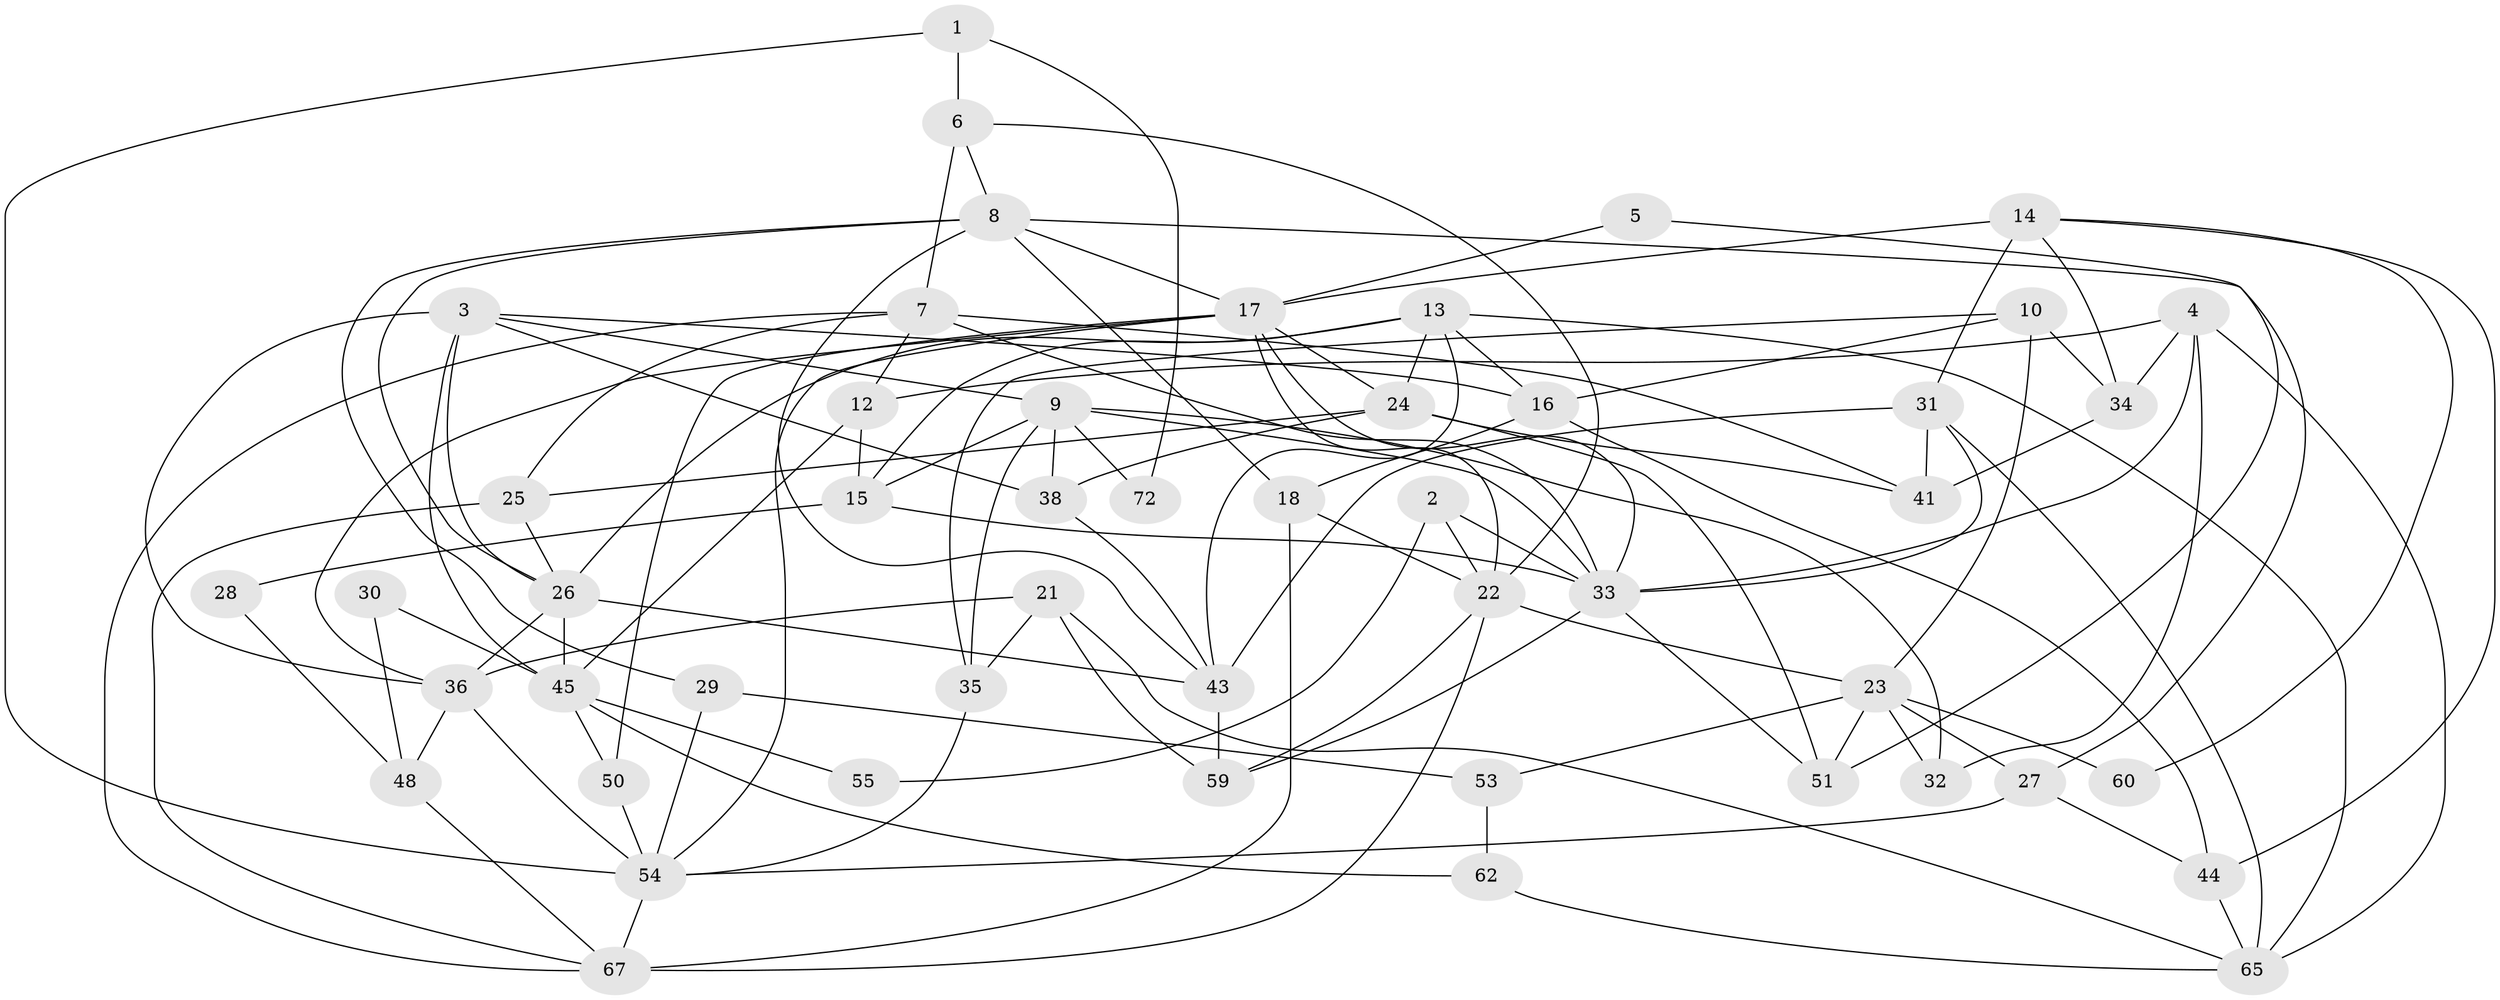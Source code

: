 // Generated by graph-tools (version 1.1) at 2025/24/03/03/25 07:24:02]
// undirected, 50 vertices, 117 edges
graph export_dot {
graph [start="1"]
  node [color=gray90,style=filled];
  1;
  2;
  3;
  4 [super="+11"];
  5;
  6 [super="+57"];
  7 [super="+19"];
  8 [super="+40"];
  9 [super="+63"];
  10;
  12 [super="+20"];
  13 [super="+47"];
  14 [super="+58"];
  15 [super="+46"];
  16 [super="+56"];
  17 [super="+70"];
  18;
  21;
  22 [super="+37"];
  23 [super="+52"];
  24;
  25;
  26 [super="+49"];
  27;
  28;
  29;
  30;
  31 [super="+68"];
  32;
  33 [super="+66"];
  34;
  35 [super="+42"];
  36 [super="+39"];
  38;
  41;
  43 [super="+69"];
  44;
  45 [super="+64"];
  48;
  50;
  51;
  53;
  54 [super="+61"];
  55;
  59;
  60;
  62;
  65;
  67 [super="+71"];
  72;
  1 -- 54;
  1 -- 6;
  1 -- 72;
  2 -- 33;
  2 -- 22;
  2 -- 55;
  3 -- 38;
  3 -- 36;
  3 -- 9;
  3 -- 45;
  3 -- 16;
  3 -- 26;
  4 -- 33;
  4 -- 34;
  4 -- 32;
  4 -- 65;
  4 -- 12;
  5 -- 51;
  5 -- 17;
  6 -- 7 [weight=2];
  6 -- 8;
  6 -- 22;
  7 -- 12;
  7 -- 25;
  7 -- 41;
  7 -- 33;
  7 -- 67;
  8 -- 26;
  8 -- 43;
  8 -- 17;
  8 -- 18;
  8 -- 27;
  8 -- 29;
  9 -- 15;
  9 -- 35;
  9 -- 38;
  9 -- 32;
  9 -- 72;
  9 -- 33;
  10 -- 16;
  10 -- 23;
  10 -- 34;
  10 -- 35;
  12 -- 15 [weight=2];
  12 -- 45;
  13 -- 24;
  13 -- 15;
  13 -- 43;
  13 -- 16;
  13 -- 65;
  13 -- 26;
  14 -- 17;
  14 -- 31 [weight=2];
  14 -- 34;
  14 -- 60;
  14 -- 44;
  15 -- 28;
  15 -- 33;
  16 -- 44;
  16 -- 18;
  17 -- 54;
  17 -- 33;
  17 -- 36;
  17 -- 50;
  17 -- 22;
  17 -- 24;
  18 -- 67;
  18 -- 22;
  21 -- 65;
  21 -- 59;
  21 -- 36;
  21 -- 35;
  22 -- 23;
  22 -- 67;
  22 -- 59;
  23 -- 32;
  23 -- 51;
  23 -- 53;
  23 -- 27;
  23 -- 60;
  24 -- 41;
  24 -- 38;
  24 -- 25;
  24 -- 51;
  25 -- 26;
  25 -- 67;
  26 -- 45;
  26 -- 36;
  26 -- 43;
  27 -- 54;
  27 -- 44;
  28 -- 48;
  29 -- 53;
  29 -- 54;
  30 -- 48;
  30 -- 45;
  31 -- 41;
  31 -- 43;
  31 -- 33;
  31 -- 65;
  33 -- 59;
  33 -- 51;
  34 -- 41;
  35 -- 54;
  36 -- 48;
  36 -- 54;
  38 -- 43;
  43 -- 59;
  44 -- 65;
  45 -- 62;
  45 -- 50;
  45 -- 55;
  48 -- 67;
  50 -- 54;
  53 -- 62;
  54 -- 67;
  62 -- 65;
}
